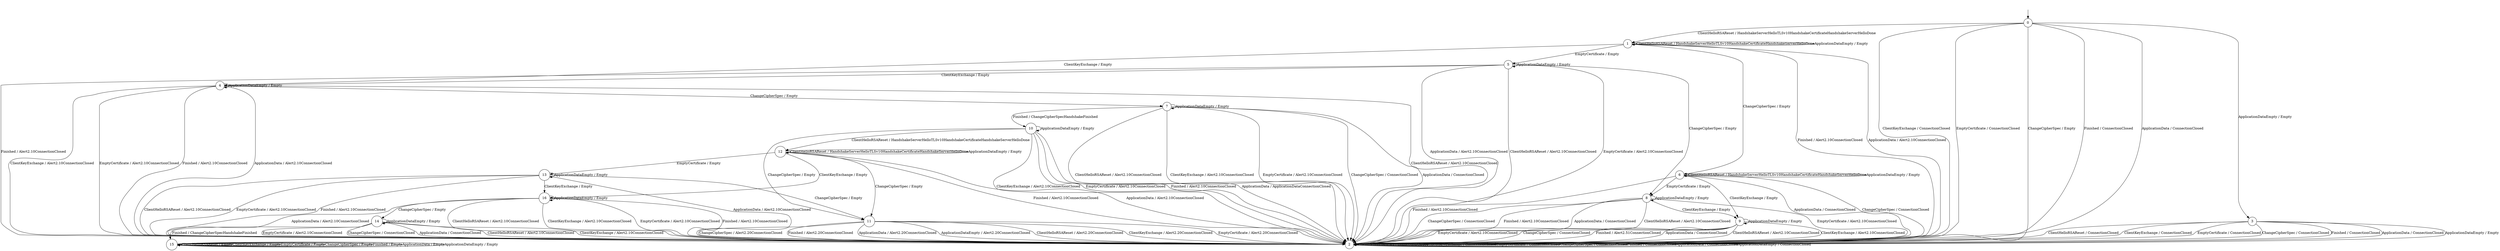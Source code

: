 digraph g {
__start0 [label="" shape="none"];

	s0 [shape="circle" label="0"];
	s1 [shape="circle" label="1"];
	s2 [shape="circle" label="2"];
	s3 [shape="circle" label="3"];
	s4 [shape="circle" label="4"];
	s5 [shape="circle" label="5"];
	s6 [shape="circle" label="6"];
	s7 [shape="circle" label="7"];
	s8 [shape="circle" label="8"];
	s9 [shape="circle" label="9"];
	s10 [shape="circle" label="10"];
	s11 [shape="circle" label="11"];
	s12 [shape="circle" label="12"];
	s13 [shape="circle" label="13"];
	s14 [shape="circle" label="14"];
	s15 [shape="circle" label="15"];
	s16 [shape="circle" label="16"];
	s0 -> s1 [label="ClientHelloRSAReset / HandshakeServerHelloTLSv10HandshakeCertificateHandshakeServerHelloDone"];
	s0 -> s2 [label="ClientKeyExchange / ConnectionClosed"];
	s0 -> s2 [label="EmptyCertificate / ConnectionClosed"];
	s0 -> s2 [label="ChangeCipherSpec / Empty"];
	s0 -> s2 [label="Finished / ConnectionClosed"];
	s0 -> s2 [label="ApplicationData / ConnectionClosed"];
	s0 -> s3 [label="ApplicationDataEmpty / Empty"];
	s1 -> s1 [label="ClientHelloRSAReset / HandshakeServerHelloTLSv10HandshakeCertificateHandshakeServerHelloDone"];
	s1 -> s4 [label="ClientKeyExchange / Empty"];
	s1 -> s5 [label="EmptyCertificate / Empty"];
	s1 -> s6 [label="ChangeCipherSpec / Empty"];
	s1 -> s2 [label="Finished / Alert2.10ConnectionClosed"];
	s1 -> s2 [label="ApplicationData / Alert2.10ConnectionClosed"];
	s1 -> s1 [label="ApplicationDataEmpty / Empty"];
	s2 -> s2 [label="ClientHelloRSAReset / ConnectionClosed"];
	s2 -> s2 [label="ClientKeyExchange / ConnectionClosed"];
	s2 -> s2 [label="EmptyCertificate / ConnectionClosed"];
	s2 -> s2 [label="ChangeCipherSpec / ConnectionClosed"];
	s2 -> s2 [label="Finished / ConnectionClosed"];
	s2 -> s2 [label="ApplicationData / ConnectionClosed"];
	s2 -> s2 [label="ApplicationDataEmpty / ConnectionClosed"];
	s3 -> s2 [label="ClientHelloRSAReset / ConnectionClosed"];
	s3 -> s2 [label="ClientKeyExchange / ConnectionClosed"];
	s3 -> s2 [label="EmptyCertificate / ConnectionClosed"];
	s3 -> s2 [label="ChangeCipherSpec / ConnectionClosed"];
	s3 -> s2 [label="Finished / ConnectionClosed"];
	s3 -> s2 [label="ApplicationData / ConnectionClosed"];
	s3 -> s2 [label="ApplicationDataEmpty / Empty"];
	s4 -> s2 [label="ClientHelloRSAReset / Alert2.10ConnectionClosed"];
	s4 -> s2 [label="ClientKeyExchange / Alert2.10ConnectionClosed"];
	s4 -> s2 [label="EmptyCertificate / Alert2.10ConnectionClosed"];
	s4 -> s7 [label="ChangeCipherSpec / Empty"];
	s4 -> s2 [label="Finished / Alert2.10ConnectionClosed"];
	s4 -> s2 [label="ApplicationData / Alert2.10ConnectionClosed"];
	s4 -> s4 [label="ApplicationDataEmpty / Empty"];
	s5 -> s2 [label="ClientHelloRSAReset / Alert2.10ConnectionClosed"];
	s5 -> s4 [label="ClientKeyExchange / Empty"];
	s5 -> s2 [label="EmptyCertificate / Alert2.10ConnectionClosed"];
	s5 -> s8 [label="ChangeCipherSpec / Empty"];
	s5 -> s2 [label="Finished / Alert2.10ConnectionClosed"];
	s5 -> s2 [label="ApplicationData / Alert2.10ConnectionClosed"];
	s5 -> s5 [label="ApplicationDataEmpty / Empty"];
	s6 -> s6 [label="ClientHelloRSAReset / HandshakeServerHelloTLSv10HandshakeCertificateHandshakeServerHelloDone"];
	s6 -> s9 [label="ClientKeyExchange / Empty"];
	s6 -> s8 [label="EmptyCertificate / Empty"];
	s6 -> s2 [label="ChangeCipherSpec / ConnectionClosed"];
	s6 -> s2 [label="Finished / Alert2.10ConnectionClosed"];
	s6 -> s2 [label="ApplicationData / ConnectionClosed"];
	s6 -> s6 [label="ApplicationDataEmpty / Empty"];
	s7 -> s2 [label="ClientHelloRSAReset / Alert2.10ConnectionClosed"];
	s7 -> s2 [label="ClientKeyExchange / Alert2.10ConnectionClosed"];
	s7 -> s2 [label="EmptyCertificate / Alert2.10ConnectionClosed"];
	s7 -> s2 [label="ChangeCipherSpec / ConnectionClosed"];
	s7 -> s10 [label="Finished / ChangeCipherSpecHandshakeFinished"];
	s7 -> s2 [label="ApplicationData / ConnectionClosed"];
	s7 -> s7 [label="ApplicationDataEmpty / Empty"];
	s8 -> s2 [label="ClientHelloRSAReset / Alert2.10ConnectionClosed"];
	s8 -> s9 [label="ClientKeyExchange / Empty"];
	s8 -> s2 [label="EmptyCertificate / Alert2.10ConnectionClosed"];
	s8 -> s2 [label="ChangeCipherSpec / ConnectionClosed"];
	s8 -> s2 [label="Finished / Alert2.10ConnectionClosed"];
	s8 -> s2 [label="ApplicationData / ConnectionClosed"];
	s8 -> s8 [label="ApplicationDataEmpty / Empty"];
	s9 -> s2 [label="ClientHelloRSAReset / Alert2.10ConnectionClosed"];
	s9 -> s2 [label="ClientKeyExchange / Alert2.10ConnectionClosed"];
	s9 -> s2 [label="EmptyCertificate / Alert2.10ConnectionClosed"];
	s9 -> s2 [label="ChangeCipherSpec / ConnectionClosed"];
	s9 -> s2 [label="Finished / Alert2.51ConnectionClosed"];
	s9 -> s2 [label="ApplicationData / ConnectionClosed"];
	s9 -> s9 [label="ApplicationDataEmpty / Empty"];
	s10 -> s12 [label="ClientHelloRSAReset / HandshakeServerHelloTLSv10HandshakeCertificateHandshakeServerHelloDone"];
	s10 -> s2 [label="ClientKeyExchange / Alert2.10ConnectionClosed"];
	s10 -> s2 [label="EmptyCertificate / Alert2.10ConnectionClosed"];
	s10 -> s11 [label="ChangeCipherSpec / Empty"];
	s10 -> s2 [label="Finished / Alert2.10ConnectionClosed"];
	s10 -> s2 [label="ApplicationData / ApplicationDataConnectionClosed"];
	s10 -> s10 [label="ApplicationDataEmpty / Empty"];
	s11 -> s2 [label="ClientHelloRSAReset / Alert2.20ConnectionClosed"];
	s11 -> s2 [label="ClientKeyExchange / Alert2.20ConnectionClosed"];
	s11 -> s2 [label="EmptyCertificate / Alert2.20ConnectionClosed"];
	s11 -> s2 [label="ChangeCipherSpec / Alert2.20ConnectionClosed"];
	s11 -> s2 [label="Finished / Alert2.20ConnectionClosed"];
	s11 -> s2 [label="ApplicationData / Alert2.20ConnectionClosed"];
	s11 -> s2 [label="ApplicationDataEmpty / Alert2.20ConnectionClosed"];
	s12 -> s12 [label="ClientHelloRSAReset / HandshakeServerHelloTLSv10HandshakeCertificateHandshakeServerHelloDone"];
	s12 -> s16 [label="ClientKeyExchange / Empty"];
	s12 -> s13 [label="EmptyCertificate / Empty"];
	s12 -> s11 [label="ChangeCipherSpec / Empty"];
	s12 -> s2 [label="Finished / Alert2.10ConnectionClosed"];
	s12 -> s2 [label="ApplicationData / Alert2.10ConnectionClosed"];
	s12 -> s12 [label="ApplicationDataEmpty / Empty"];
	s13 -> s2 [label="ClientHelloRSAReset / Alert2.10ConnectionClosed"];
	s13 -> s16 [label="ClientKeyExchange / Empty"];
	s13 -> s2 [label="EmptyCertificate / Alert2.10ConnectionClosed"];
	s13 -> s11 [label="ChangeCipherSpec / Empty"];
	s13 -> s2 [label="Finished / Alert2.10ConnectionClosed"];
	s13 -> s2 [label="ApplicationData / Alert2.10ConnectionClosed"];
	s13 -> s13 [label="ApplicationDataEmpty / Empty"];
	s14 -> s2 [label="ClientHelloRSAReset / Alert2.10ConnectionClosed"];
	s14 -> s2 [label="ClientKeyExchange / Alert2.10ConnectionClosed"];
	s14 -> s2 [label="EmptyCertificate / Alert2.10ConnectionClosed"];
	s14 -> s2 [label="ChangeCipherSpec / ConnectionClosed"];
	s14 -> s15 [label="Finished / ChangeCipherSpecHandshakeFinished"];
	s14 -> s2 [label="ApplicationData / ConnectionClosed"];
	s14 -> s14 [label="ApplicationDataEmpty / Empty"];
	s15 -> s15 [label="ClientHelloRSAReset / Empty"];
	s15 -> s15 [label="ClientKeyExchange / Empty"];
	s15 -> s15 [label="EmptyCertificate / Empty"];
	s15 -> s15 [label="ChangeCipherSpec / Empty"];
	s15 -> s15 [label="Finished / Empty"];
	s15 -> s15 [label="ApplicationData / Empty"];
	s15 -> s15 [label="ApplicationDataEmpty / Empty"];
	s16 -> s2 [label="ClientHelloRSAReset / Alert2.10ConnectionClosed"];
	s16 -> s2 [label="ClientKeyExchange / Alert2.10ConnectionClosed"];
	s16 -> s2 [label="EmptyCertificate / Alert2.10ConnectionClosed"];
	s16 -> s14 [label="ChangeCipherSpec / Empty"];
	s16 -> s2 [label="Finished / Alert2.10ConnectionClosed"];
	s16 -> s2 [label="ApplicationData / Alert2.10ConnectionClosed"];
	s16 -> s16 [label="ApplicationDataEmpty / Empty"];

__start0 -> s0;
}
